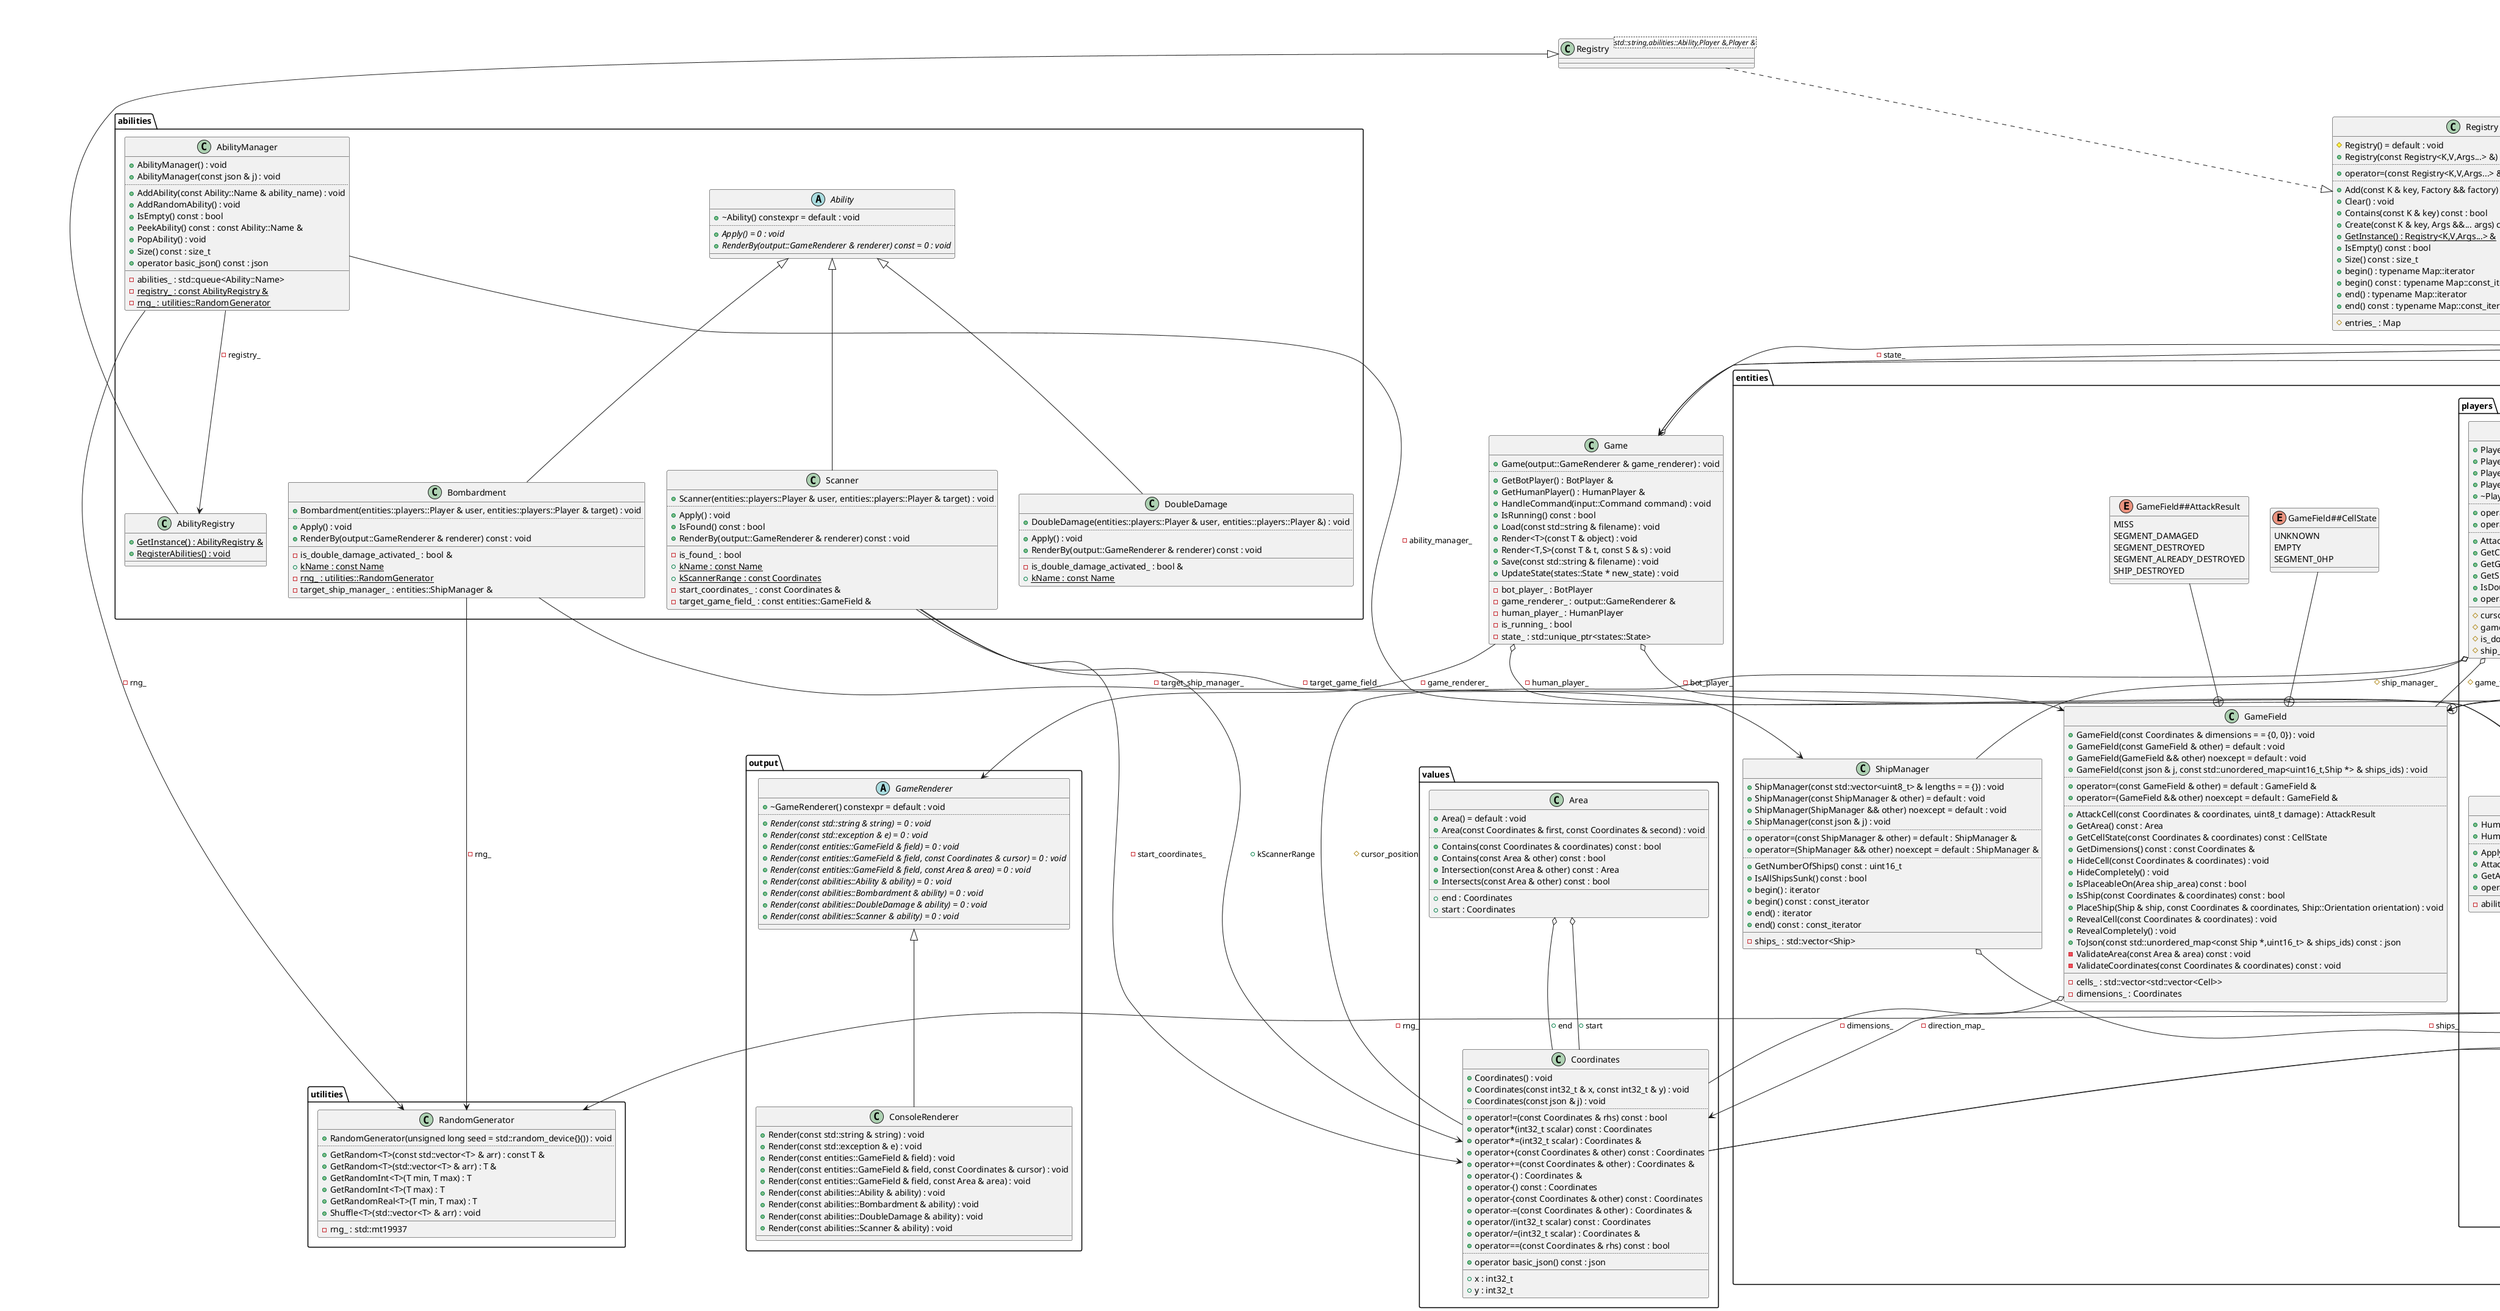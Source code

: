 @startuml
package [input] as C_0012984019798606891164 {
enum "Command" as C_0008407285054585442143
enum C_0008407285054585442143 {
INVALID
UP
DOWN
LEFT
RIGHT
PRIMARY
SECONDARY
SAVE
LOAD
QUIT
TOTAL_COMMANDS
}
class "HasParseMethod<T>" as C_0007944402605614631532
class C_0007944402605614631532 <<concept>> {
(T t)
..
{t.Parse()} -> std::same_as<Command>
}
class "GameController<input::HasParseMethod CommandParser>" as C_0001928390068135084108
class C_0001928390068135084108 {
+GameController(Game & game, const CommandParser & parser) : void
+GameController(Game & game) : void
..
+HandleInput() : void
__
-game_ : Game &
-parser_ : CommandParser
}
class "Controls" as C_0017225230235595489251
class C_0017225230235595489251 {
+Controls() : void
+Controls(const std::string & filename) : void
..
+GetCommand(char key) const : Command
+ReadKeyBindings(const std::string & filename) : void
__
{static} -defaults_ : const std::map<char,Command>
-key_to_command_ : std::map<char,Command>
{static} -string_to_command_ : const std::map<std::string,Command>
}
class "ConsoleParser" as C_0012712922857029588653
class C_0012712922857029588653 {
+ConsoleParser() = default : void
+ConsoleParser(const std::string & filename) : void
+ConsoleParser(Controls controls) : void
..
+Parse() const : Command
__
-controls_ : Controls
}
}
package [output] as C_0012698470826244250444 {
abstract "GameRenderer" as C_0012676902587451234810
abstract C_0012676902587451234810 {
+~GameRenderer() constexpr = default : void
..
{abstract} +Render(const std::string & string) = 0 : void
{abstract} +Render(const std::exception & e) = 0 : void
{abstract} +Render(const entities::GameField & field) = 0 : void
{abstract} +Render(const entities::GameField & field, const Coordinates & cursor) = 0 : void
{abstract} +Render(const entities::GameField & field, const Area & area) = 0 : void
{abstract} +Render(const abilities::Ability & ability) = 0 : void
{abstract} +Render(const abilities::Bombardment & ability) = 0 : void
{abstract} +Render(const abilities::DoubleDamage & ability) = 0 : void
{abstract} +Render(const abilities::Scanner & ability) = 0 : void
__
}
class "ConsoleRenderer" as C_0012619179724770317191
class C_0012619179724770317191 {
+Render(const std::string & string) : void
+Render(const std::exception & e) : void
+Render(const entities::GameField & field) : void
+Render(const entities::GameField & field, const Coordinates & cursor) : void
+Render(const entities::GameField & field, const Area & area) : void
+Render(const abilities::Ability & ability) : void
+Render(const abilities::Bombardment & ability) : void
+Render(const abilities::DoubleDamage & ability) : void
+Render(const abilities::Scanner & ability) : void
__
}
}
package [abilities] as C_0008066798227117857781 {
abstract "Ability" as C_0005987336390602158236
abstract C_0005987336390602158236 {
+~Ability() constexpr = default : void
..
{abstract} +Apply() = 0 : void
{abstract} +RenderBy(output::GameRenderer & renderer) const = 0 : void
__
}
class "Bombardment" as C_0004076100953837299465
class C_0004076100953837299465 {
+Bombardment(entities::players::Player & user, entities::players::Player & target) : void
..
+Apply() : void
+RenderBy(output::GameRenderer & renderer) const : void
__
-is_double_damage_activated_ : bool &
{static} +kName : const Name
{static} -rng_ : utilities::RandomGenerator
-target_ship_manager_ : entities::ShipManager &
}
class "DoubleDamage" as C_0000366963092714511740
class C_0000366963092714511740 {
+DoubleDamage(entities::players::Player & user, entities::players::Player &) : void
..
+Apply() : void
+RenderBy(output::GameRenderer & renderer) const : void
__
-is_double_damage_activated_ : bool &
{static} +kName : const Name
}
class "Scanner" as C_0005601711361542694080
class C_0005601711361542694080 {
+Scanner(entities::players::Player & user, entities::players::Player & target) : void
..
+Apply() : void
+IsFound() const : bool
+RenderBy(output::GameRenderer & renderer) const : void
__
-is_found_ : bool
{static} +kName : const Name
{static} +kScannerRange : const Coordinates
-start_coordinates_ : const Coordinates &
-target_game_field_ : const entities::GameField &
}
class "AbilityRegistry" as C_0011251770995947139160
class C_0011251770995947139160 {
{static} +GetInstance() : AbilityRegistry &
{static} +RegisterAbilities() : void
__
}
class "AbilityManager" as C_0013161388446846177579
class C_0013161388446846177579 {
+AbilityManager() : void
+AbilityManager(const json & j) : void
..
+AddAbility(const Ability::Name & ability_name) : void
+AddRandomAbility() : void
+IsEmpty() const : bool
+PeekAbility() const : const Ability::Name &
+PopAbility() : void
+Size() const : size_t
+operator basic_json() const : json
__
-abilities_ : std::queue<Ability::Name>
{static} -registry_ : const AbilityRegistry &
{static} -rng_ : utilities::RandomGenerator
}
}
package [utilities] as C_0008838560424680863493 {
class "RandomGenerator" as C_0011731722491806328405
class C_0011731722491806328405 {
+RandomGenerator(unsigned long seed = std::random_device{}()) : void
..
+GetRandom<T>(const std::vector<T> & arr) : const T &
+GetRandom<T>(std::vector<T> & arr) : T &
+GetRandomInt<T>(T min, T max) : T
+GetRandomInt<T>(T max) : T
+GetRandomReal<T>(T min, T max) : T
+Shuffle<T>(std::vector<T> & arr) : void
__
-rng_ : std::mt19937
}
}
package [entities] as C_0006633889520500500022 {
class "Ship" as C_0010097717749984720267
class C_0010097717749984720267 {
+Ship(uint8_t length) : void
+Ship(const Ship & other) = default : void
+Ship(Ship && other) noexcept = default : void
+Ship(const json & j) : void
..
+operator=(const Ship & other) = default : Ship &
+operator=(Ship && other) noexcept = default : Ship &
..
+GetLength() const : uint8_t
+GetSegment(uint8_t index) : Segment &
+IsSunk() const : bool
+operator basic_json() const : json
__
{static} +kMaxShipLength : const uint8_t
{static} +kMinShipLength : const uint8_t
-length_ : uint8_t
-segments_ : std::vector<Segment>
}
enum "Ship##Orientation" as C_0011924014862371961313
enum C_0011924014862371961313 {
HORIZONTAL
VERTICAL
}
class "Ship::Segment" as C_0016657000874055720998
class C_0016657000874055720998 {
+GetHealth() const : uint8_t
+Hit(uint8_t damage = 1) : void
+IsSunk() const : bool
+Segment() constexpr = default : void
+Segment(uint8_t health) : void
__
-health_ : uint8_t
{static} +kDefaultShipSegmentHealth : const uint8_t
}
class "ShipManager" as C_0006480716459242791953
class C_0006480716459242791953 {
+ShipManager(const std::vector<uint8_t> & lengths = = {}) : void
+ShipManager(const ShipManager & other) = default : void
+ShipManager(ShipManager && other) noexcept = default : void
+ShipManager(const json & j) : void
..
+operator=(const ShipManager & other) = default : ShipManager &
+operator=(ShipManager && other) noexcept = default : ShipManager &
..
+GetNumberOfShips() const : uint16_t
+IsAllShipsSunk() const : bool
+begin() : iterator
+begin() const : const_iterator
+end() : iterator
+end() const : const_iterator
__
-ships_ : std::vector<Ship>
}
class "GameField" as C_0009863756097780501319
class C_0009863756097780501319 {
+GameField(const Coordinates & dimensions = = {0, 0}) : void
+GameField(const GameField & other) = default : void
+GameField(GameField && other) noexcept = default : void
+GameField(const json & j, const std::unordered_map<uint16_t,Ship *> & ships_ids) : void
..
+operator=(const GameField & other) = default : GameField &
+operator=(GameField && other) noexcept = default : GameField &
..
+AttackCell(const Coordinates & coordinates, uint8_t damage) : AttackResult
+GetArea() const : Area
+GetCellState(const Coordinates & coordinates) const : CellState
+GetDimensions() const : const Coordinates &
+HideCell(const Coordinates & coordinates) : void
+HideCompletely() : void
+IsPlaceableOn(Area ship_area) const : bool
+IsShip(const Coordinates & coordinates) const : bool
+PlaceShip(Ship & ship, const Coordinates & coordinates, Ship::Orientation orientation) : void
+RevealCell(const Coordinates & coordinates) : void
+RevealCompletely() : void
+ToJson(const std::unordered_map<const Ship *,uint16_t> & ships_ids) const : json
-ValidateArea(const Area & area) const : void
-ValidateCoordinates(const Coordinates & coordinates) const : void
__
-cells_ : std::vector<std::vector<Cell>>
-dimensions_ : Coordinates
}
enum "GameField##CellState" as C_0001819397201730746015
enum C_0001819397201730746015 {
UNKNOWN
EMPTY
SEGMENT_0HP
}
enum "GameField##AttackResult" as C_0016476966304050826666
enum C_0016476966304050826666 {
MISS
SEGMENT_DAMAGED
SEGMENT_DESTROYED
SEGMENT_ALREADY_DESTROYED
SHIP_DESTROYED
}
class "GameField::Cell" as C_0010592162105350372448
class C_0010592162105350372448 {
__
+is_revealed : bool
+segment_index : uint8_t
+ship : Ship *
}
package [players] as C_0009219439646238521319 {
class "Player" as C_0008649833643707248413
class C_0008649833643707248413 {
+Player() = default : void
+Player(const Player & other) = default : void
+Player(Player && other) noexcept = default : void
+Player(const json & j) : void
+~Player() constexpr = default : void
..
+operator=(const Player & other) = default : Player &
+operator=(Player && other) noexcept = default : Player &
..
+Attack(Player & target) : GameField::AttackResult
+GetCursorPosition() : Coordinates &
+GetGameField() : GameField &
+GetShipManager() : ShipManager &
+IsDoubleDamageActivated() : bool &
+operator basic_json() const : json
__
#cursor_position : Coordinates
#game_field_ : GameField
#is_double_damage_activated : bool
#ship_manager_ : ShipManager
}
class "BotPlayer" as C_0001723364980034919539
class C_0001723364980034919539 {
+BotPlayer() : void
+BotPlayer(const json & j) : void
..
+CheckAttackResult(GameField::AttackResult attack_result) : Strategy
+GenerateShipsPlacement() : void
-GetAvailableShipPositions(uint8_t ship_length) const : std::vector<std::pair<Coordinates,Ship::Orientation>>
-InitializeBeforeNextShip() : void
+MoveCursor(const GameField & target_game_field) : void
-MoveCursorFindOutOrientation(const GameField & target_game_field) : void
-MoveCursorFinishLastSegments(const GameField & target_game_field) : void
-MoveCursorRandom(const GameField & target_game_field) : void
-MoveCursorReachEdge(const GameField & target_game_field) : void
+operator basic_json() const : json
__
-chosen_directions_ : std::vector<Direction>
{static} -direction_map_ : const std::map<Direction,Coordinates>
-reached_ship_edge_ : bool
{static} -rng_ : utilities::RandomGenerator
-ship_orientation_ : std::pair<bool,Ship::Orientation>
-strategy_ : Strategy
}
enum "BotPlayer##Strategy" as C_0003857595153656818163
enum C_0003857595153656818163 {
RANDOM
FINISH_OFF
FIND_OUT_ORIENTATION
REACH_EDGE
FINISH_LAST_SEGMENTS
}
enum "BotPlayer##Direction" as C_0017694168875216003418
enum C_0017694168875216003418 {
UP
DOWN
LEFT
RIGHT
}
class "HumanPlayer" as C_0002707961049795840249
class C_0002707961049795840249 {
+HumanPlayer() : void
+HumanPlayer(const json & j) : void
..
+ApplyAbility(Player & target) : std::unique_ptr<abilities::Ability>
+Attack(Player & target) : GameField::AttackResult
+GetAbilityManager() : abilities::AbilityManager &
+operator basic_json() const : json
__
-ability_manager_ : abilities::AbilityManager
}
}
}
package [values] as C_0016825228497160995303 {
class "Coordinates" as C_0009385971476479255444
class C_0009385971476479255444 {
+Coordinates() : void
+Coordinates(const int32_t & x, const int32_t & y) : void
+Coordinates(const json & j) : void
..
+operator!=(const Coordinates & rhs) const : bool
+operator*(int32_t scalar) const : Coordinates
+operator*=(int32_t scalar) : Coordinates &
+operator+(const Coordinates & other) const : Coordinates
+operator+=(const Coordinates & other) : Coordinates &
+operator-() : Coordinates &
+operator-() const : Coordinates
+operator-(const Coordinates & other) const : Coordinates
+operator-=(const Coordinates & other) : Coordinates &
+operator/(int32_t scalar) const : Coordinates
+operator/=(int32_t scalar) : Coordinates &
+operator==(const Coordinates & rhs) const : bool
..
+operator basic_json() const : json
__
+x : int32_t
+y : int32_t
}
class "Area" as C_0004518109064681941179
class C_0004518109064681941179 {
+Area() = default : void
+Area(const Coordinates & first, const Coordinates & second) : void
..
+Contains(const Coordinates & coordinates) const : bool
+Contains(const Area & other) const : bool
+Intersection(const Area & other) const : Area
+Intersects(const Area & other) const : bool
__
+end : Coordinates
+start : Coordinates
}
}
class "Registry<K,V,Args...>" as C_0014178562340983775060
class C_0014178562340983775060 {
#Registry() = default : void
+Registry(const Registry<K,V,Args...> &) = deleted : void
..
+operator=(const Registry<K,V,Args...> &) = deleted : Registry<K,V,Args...> &
..
+Add(const K & key, Factory && factory) : void
+Clear() : void
+Contains(const K & key) const : bool
+Create(const K & key, Args &&... args) const : std::unique_ptr<V>
{static} +GetInstance() : Registry<K,V,Args...> &
+IsEmpty() const : bool
+Size() const : size_t
+begin() : typename Map::iterator
+begin() const : typename Map::const_iterator
+end() : typename Map::iterator
+end() const : typename Map::const_iterator
__
#entries_ : Map
}
class "Registry<std::string,abilities::Ability,Player &,Player &>" as C_0013231449190072604421
class C_0013231449190072604421 {
__
}
package [states] as C_0002021406231130696229 {
abstract "State" as C_0015764854148892732305
abstract C_0015764854148892732305 {
+State(Game & game) : void
+~State() constexpr = default : void
..
{abstract} +GetName() = 0 : Name
{abstract} +HandleCommand(input::Command command) = 0 : void
{abstract} +operator basic_json() const = 0 : json
__
#game_ : Game &
}
class "SetupField" as C_0011306398176730384307
class C_0011306398176730384307 {
+SetupField(Game & game, const Coordinates & current_field_size_ = = {5, 5}) : void
+SetupField(Game & game, const json & j) : void
..
+GetName() : Name
+HandleCommand(input::Command command) : void
-Render() const : void
+operator basic_json() const : json
__
-current_field_size_ : Coordinates
{static} +kName : const Name
}
class "StateRegistry" as C_0005904038685241308656
class C_0005904038685241308656 {
{static} +GetInstance() : StateRegistry &
{static} +RegisterStates() : void
__
}
class "BotMove" as C_0008011199469677950671
class C_0008011199469677950671 {
+BotMove(Game & game, bool did_make_move = false) : void
+BotMove(Game & game, const json & j) : void
..
+GetName() : Name
+HandleCommand(input::Command command) : void
-MakeMove() const : void
-Render() const : void
+operator basic_json() const : json
__
-bot_player_ : BotPlayer &
-did_make_move_ : bool
-human_player_ : HumanPlayer &
{static} +kName : const Name
}
class "SetupShipsLengths" as C_0000928909357383305865
class C_0000928909357383305865 {
+SetupShipsLengths(Game & game, const std::vector<uint8_t> & ship_sizes = =
                                 {entities::Ship::kMinShipLength}, size_t selected_ship_index = 0) : void
+SetupShipsLengths(Game & game, const json & j) : void
..
-CountOccupiedCells() const : uint32_t
+GetName() : Name
+HandleCommand(input::Command command) : void
-Render() const : void
+operator basic_json() const : json
__
-cells_ : const uint32_t
{static} +kName : const Name
-selected_ship_index_ : size_t
-ship_sizes_ : std::vector<uint8_t>
}
class "PlayerMove" as C_0002747334072488156309
class C_0002747334072488156309 {
+PlayerMove(Game & game) : void
+PlayerMove(Game & game, const json & j) : void
..
-Attack() const : void
+GetName() : Name
+HandleCommand(input::Command command) : void
-MoveCursor(input::Command command) const : void
-Render() const : void
-UseAbility() const : void
+operator basic_json() const : json
__
-bot_player_ : BotPlayer &
-human_player_ : HumanPlayer &
{static} +kName : const Name
}
class "PlaceShips" as C_0012036416191031271030
class C_0012036416191031271030 {
+PlaceShips(Game & game, size_t current_ship_index = 0, entities::Ship::Orientation selected_orientation = entities::Ship::Orientation::VERTICAL, const Coordinates & selected_position = = {0, 0}) : void
+PlaceShips(Game & game, const json & j) : void
..
+GetName() : Name
+HandleCommand(input::Command command) : void
-Render() const : void
+operator basic_json() const : json
__
-current_ship_ : entities::ShipManager::iterator
-game_field_ : entities::GameField &
{static} +kName : const Name
-selected_orientation_ : entities::Ship::Orientation
-selected_position_ : Coordinates
}
class "SetupBot" as C_0002674565606331333902
class C_0002674565606331333902 {
+SetupBot(Game & game) : void
+SetupBot(Game & game, const json & j) : void
..
+GetName() : Name
+HandleCommand(input::Command command) : void
+operator basic_json() const : json
__
{static} +kName : const Name
}
}
class "Game" as C_0017304172626563555845
class C_0017304172626563555845 {
+Game(output::GameRenderer & game_renderer) : void
..
+GetBotPlayer() : BotPlayer &
+GetHumanPlayer() : HumanPlayer &
+HandleCommand(input::Command command) : void
+IsRunning() const : bool
+Load(const std::string & filename) : void
+Render<T>(const T & object) : void
+Render<T,S>(const T & t, const S & s) : void
+Save(const std::string & filename) : void
+UpdateState(states::State * new_state) : void
__
-bot_player_ : BotPlayer
-game_renderer_ : output::GameRenderer &
-human_player_ : HumanPlayer
-is_running_ : bool
-state_ : std::unique_ptr<states::State>
}
class "Registry<std::string,states::State,Game &,nlohmann::basic_json &>" as C_0005509963402304791996
class C_0005509963402304791996 {
__
}
package [errors] as C_0003570710861226223222 {
class "GameError" as C_0012871419755585203389
class C_0012871419755585203389 {
+GameError() : void
+GameError(const std::string & message) : void
__
}
class "CannotPlaceBotShipsError" as C_0015687033441472857734
class C_0015687033441472857734 {
+CannotPlaceBotShipsError() : void
__
}
class "ImpossibleShipPositionError" as C_0000567595108286667454
class C_0000567595108286667454 {
+ImpossibleShipPositionError() : void
__
}
class "InvalidCoordinatesError" as C_0010593894122024393204
class C_0010593894122024393204 {
+InvalidCoordinatesError() : void
__
}
class "AbilityNotRegisteredError" as C_0002369203348341554252
class C_0002369203348341554252 {
+AbilityNotRegisteredError(const abilities::Ability::Name & ability_name) : void
..
+GetAbilityName() const : const abilities::Ability::Name &
__
-ability_name_ : const abilities::Ability::Name
}
class "NoAbilitiesForApplicationError" as C_0018359200547659020521
class C_0018359200547659020521 {
+NoAbilitiesForApplicationError() : void
__
}
}
C_0001928390068135084108 ..> C_0007944402605614631532 : CommandParser
C_0001928390068135084108 --> C_0017304172626563555845 : -game_
C_0017225230235595489251 o-- C_0008407285054585442143 : -key_to_command_
C_0017225230235595489251 --> C_0008407285054585442143 : -defaults_
C_0017225230235595489251 --> C_0008407285054585442143 : -string_to_command_
C_0012712922857029588653 o-- C_0017225230235595489251 : -controls_
C_0012676902587451234810 <|-- C_0012619179724770317191

C_0004076100953837299465 --> C_0006480716459242791953 : -target_ship_manager_
C_0004076100953837299465 --> C_0011731722491806328405 : -rng_
C_0005987336390602158236 <|-- C_0004076100953837299465

C_0005987336390602158236 <|-- C_0000366963092714511740

C_0005601711361542694080 --> C_0009863756097780501319 : -target_game_field_
C_0005601711361542694080 --> C_0009385971476479255444 : -start_coordinates_
C_0005601711361542694080 --> C_0009385971476479255444 : +kScannerRange
C_0005987336390602158236 <|-- C_0005601711361542694080

C_0013231449190072604421 <|-- C_0011251770995947139160

C_0013161388446846177579 --> C_0011251770995947139160 : -registry_
C_0013161388446846177579 --> C_0011731722491806328405 : -rng_
C_0011924014862371961313 --+ C_0010097717749984720267
C_0016657000874055720998 --+ C_0010097717749984720267
C_0006480716459242791953 o-- C_0010097717749984720267 : -ships_
C_0009863756097780501319 o-- C_0009385971476479255444 : -dimensions_
C_0001819397201730746015 --+ C_0009863756097780501319
C_0016476966304050826666 --+ C_0009863756097780501319
C_0010592162105350372448 --+ C_0009863756097780501319
C_0010592162105350372448 --> C_0010097717749984720267 : +ship
C_0008649833643707248413 o-- C_0006480716459242791953 : #ship_manager_
C_0008649833643707248413 o-- C_0009863756097780501319 : #game_field_
C_0008649833643707248413 o-- C_0009385971476479255444 : #cursor_position
C_0001723364980034919539 o-- C_0003857595153656818163 : -strategy_
C_0001723364980034919539 --> C_0017694168875216003418 : -direction_map_
C_0001723364980034919539 --> C_0009385971476479255444 : -direction_map_
C_0001723364980034919539 --> C_0011731722491806328405 : -rng_
C_0008649833643707248413 <|-- C_0001723364980034919539

C_0003857595153656818163 --+ C_0001723364980034919539
C_0017694168875216003418 --+ C_0001723364980034919539
C_0002707961049795840249 o-- C_0013161388446846177579 : -ability_manager_
C_0008649833643707248413 <|-- C_0002707961049795840249

C_0004518109064681941179 o-- C_0009385971476479255444 : +start
C_0004518109064681941179 o-- C_0009385971476479255444 : +end
C_0013231449190072604421 ..|> C_0014178562340983775060
C_0015764854148892732305 --> C_0017304172626563555845 : #game_
C_0011306398176730384307 o-- C_0009385971476479255444 : -current_field_size_
C_0015764854148892732305 <|-- C_0011306398176730384307

C_0005509963402304791996 <|-- C_0005904038685241308656

C_0008011199469677950671 --> C_0002707961049795840249 : -human_player_
C_0008011199469677950671 --> C_0001723364980034919539 : -bot_player_
C_0015764854148892732305 <|-- C_0008011199469677950671

C_0015764854148892732305 <|-- C_0000928909357383305865

C_0002747334072488156309 --> C_0002707961049795840249 : -human_player_
C_0002747334072488156309 --> C_0001723364980034919539 : -bot_player_
C_0015764854148892732305 <|-- C_0002747334072488156309

C_0012036416191031271030 --> C_0009863756097780501319 : -game_field_
C_0012036416191031271030 --> C_0010097717749984720267 : -current_ship_
C_0012036416191031271030 o-- C_0010097717749984720267 : -current_ship_
C_0012036416191031271030 o-- C_0011924014862371961313 : -selected_orientation_
C_0012036416191031271030 o-- C_0009385971476479255444 : -selected_position_
C_0015764854148892732305 <|-- C_0012036416191031271030

C_0015764854148892732305 <|-- C_0002674565606331333902

C_0017304172626563555845 o-- C_0015764854148892732305 : -state_
C_0017304172626563555845 o-- C_0002707961049795840249 : -human_player_
C_0017304172626563555845 o-- C_0001723364980034919539 : -bot_player_
C_0017304172626563555845 --> C_0012676902587451234810 : -game_renderer_
C_0005509963402304791996 ..|> C_0014178562340983775060
C_0012871419755585203389 <|-- C_0015687033441472857734

C_0012871419755585203389 <|-- C_0000567595108286667454

C_0012871419755585203389 <|-- C_0010593894122024393204

C_0012871419755585203389 <|-- C_0002369203348341554252

C_0012871419755585203389 <|-- C_0018359200547659020521


'Generated with clang-uml, version 972dbea
'LLVM version Ubuntu clang version 19.1.1 (1ubuntu1)
@enduml
